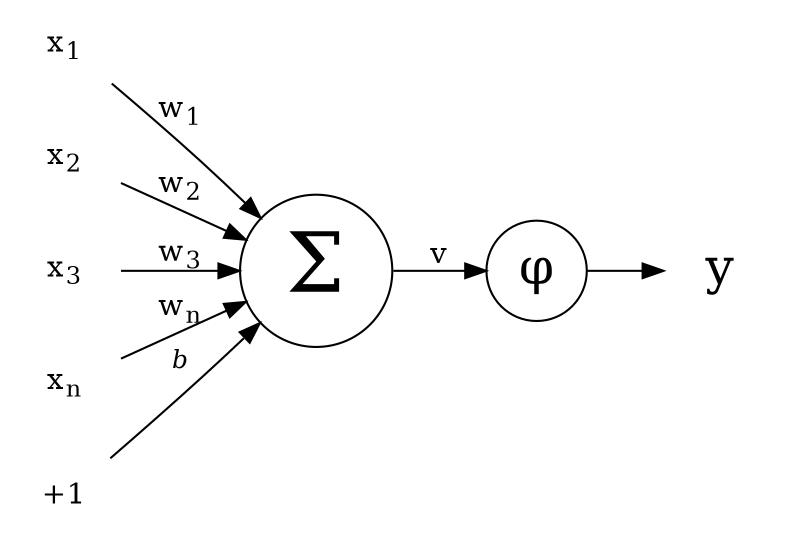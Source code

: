 digraph neuron {
// strict graph {
    graph [
        layout = dot
        rankdir = "LR"
    ];

    x1[label=<x<sub>1</sub>>,shape="plaintext"]
    x2[label=<x<sub>2</sub>>,shape="plaintext"]
    x3[label=<x<sub>3</sub>>,shape="plaintext"]
    xn[label=<x<sub>n</sub>>,shape="plaintext"]
    bias[label="+1",shape="none"]

    neuron[label=<&Sigma;>,shape="circle",fontsize=40]
    funcion[label=<&phi;>,shape="circle",fontsize=24]
    end[label="y",shape="none",fontsize=24]

    x1 -> neuron[label=<w<sub>1</sub>>]
    x2 -> neuron[label=<w<sub>2</sub>>]
    x3 -> neuron[label=<w<sub>3</sub>>]
    xn -> neuron[label=<w<sub>n</sub>>]
    bias -> neuron[label=<<i>b</i>>,shape="none",fontsize=12]
    neuron -> funcion[label="v"]
    funcion -> end

}
